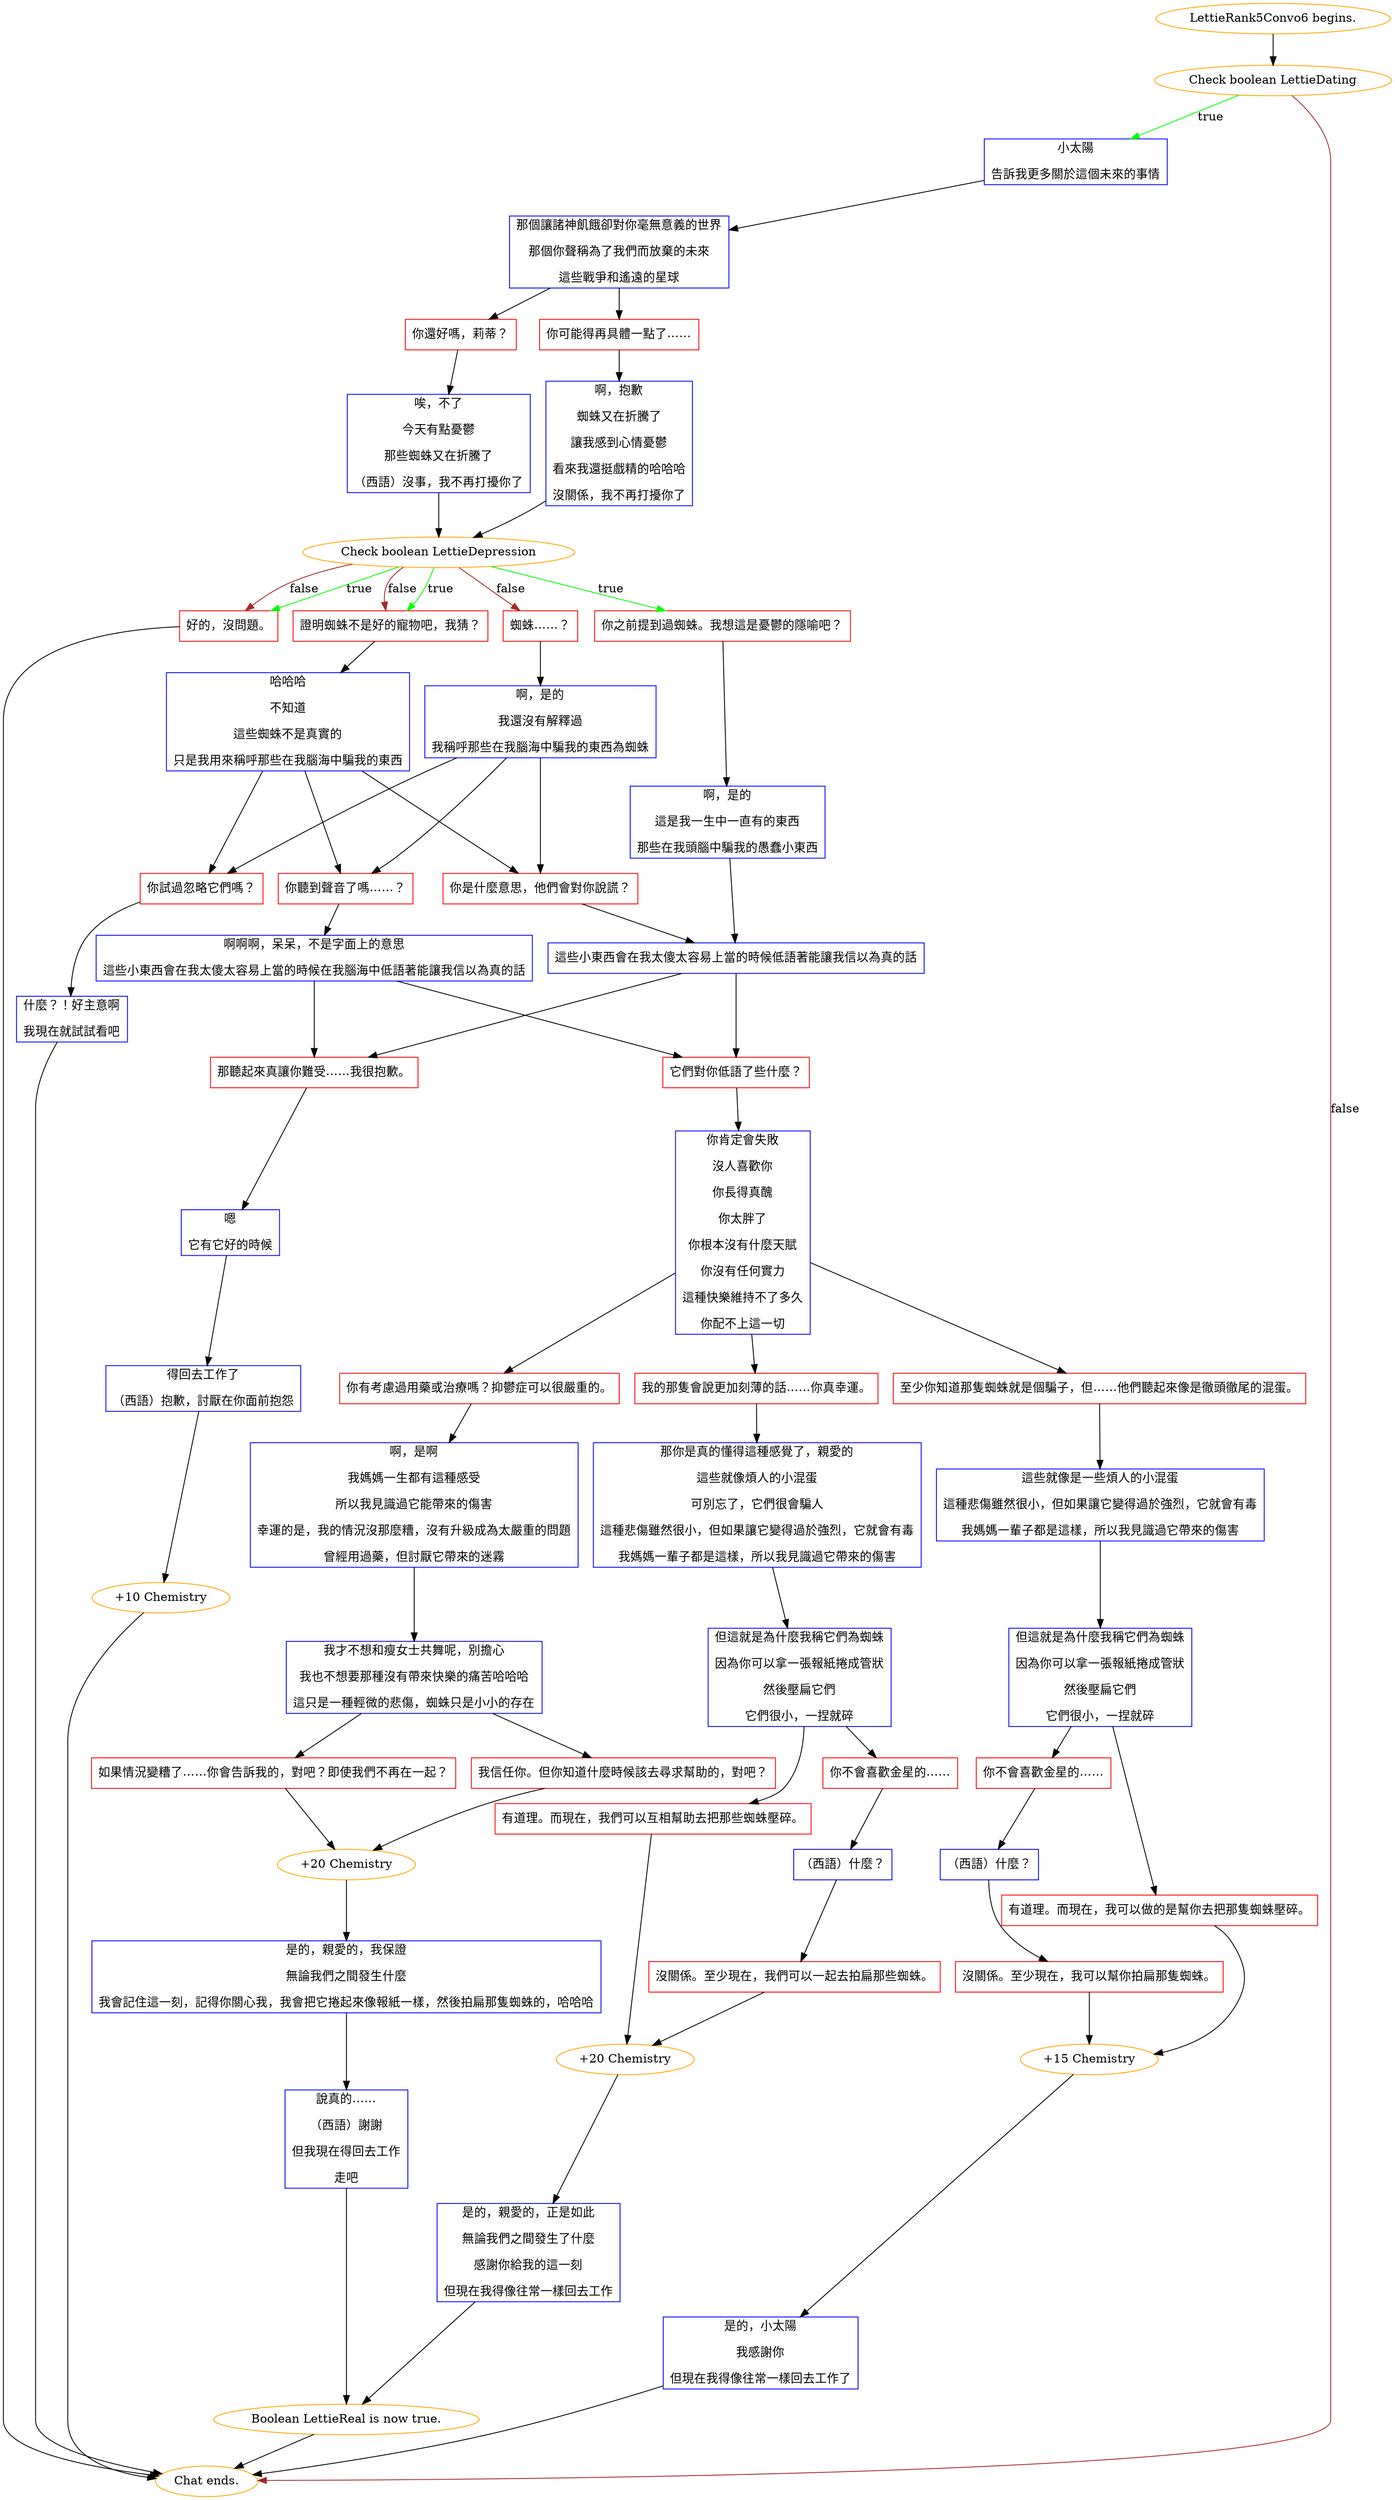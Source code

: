 digraph {
	"LettieRank5Convo6 begins." [color=orange];
		"LettieRank5Convo6 begins." -> j1229414268;
	j1229414268 [label="Check boolean LettieDating",color=orange];
		j1229414268 -> j2110913445 [label=true,color=green];
		j1229414268 -> "Chat ends." [label=false,color=brown];
	j2110913445 [label="小太陽
告訴我更多關於這個未來的事情",shape=box,color=blue];
		j2110913445 -> j883582697;
	"Chat ends." [color=orange];
	j883582697 [label="那個讓諸神飢餓卻對你毫無意義的世界
那個你聲稱為了我們而放棄的未來
這些戰爭和遙遠的星球",shape=box,color=blue];
		j883582697 -> j2463894874;
		j883582697 -> j938847432;
	j2463894874 [label="你還好嗎，莉蒂？",shape=box,color=red];
		j2463894874 -> j1843919397;
	j938847432 [label="你可能得再具體一點了……",shape=box,color=red];
		j938847432 -> j1337403614;
	j1843919397 [label="唉，不了
今天有點憂鬱
那些蜘蛛又在折騰了
（西語）沒事，我不再打擾你了",shape=box,color=blue];
		j1843919397 -> j1027157091;
	j1337403614 [label="啊，抱歉
蜘蛛又在折騰了
讓我感到心情憂鬱
看來我還挺戲精的哈哈哈
沒關係，我不再打擾你了",shape=box,color=blue];
		j1337403614 -> j1027157091;
	j1027157091 [label="Check boolean LettieDepression",color=orange];
		j1027157091 -> j722235256 [label=true,color=green];
		j1027157091 -> j2562933712 [label=true,color=green];
		j1027157091 -> j1122999364 [label=true,color=green];
		j1027157091 -> j2790468338 [label=false,color=brown];
		j1027157091 -> j2562933712 [label=false,color=brown];
		j1027157091 -> j1122999364 [label=false,color=brown];
	j722235256 [label="你之前提到過蜘蛛。我想這是憂鬱的隱喻吧？",shape=box,color=red];
		j722235256 -> j557048075;
	j2562933712 [label="證明蜘蛛不是好的寵物吧，我猜？",shape=box,color=red];
		j2562933712 -> j1005457230;
	j1122999364 [label="好的，沒問題。",shape=box,color=red];
		j1122999364 -> "Chat ends.";
	j2790468338 [label="蜘蛛……？",shape=box,color=red];
		j2790468338 -> j607640097;
	j557048075 [label="啊，是的
這是我一生中一直有的東西
那些在我頭腦中騙我的愚蠢小東西",shape=box,color=blue];
		j557048075 -> j2088910246;
	j1005457230 [label="哈哈哈
不知道
這些蜘蛛不是真實的
只是我用來稱呼那些在我腦海中騙我的東西",shape=box,color=blue];
		j1005457230 -> j4057317028;
		j1005457230 -> j666958826;
		j1005457230 -> j1513998223;
	j607640097 [label="啊，是的
我還沒有解釋過
我稱呼那些在我腦海中騙我的東西為蜘蛛",shape=box,color=blue];
		j607640097 -> j4057317028;
		j607640097 -> j666958826;
		j607640097 -> j1513998223;
	j2088910246 [label="這些小東西會在我太傻太容易上當的時候低語著能讓我信以為真的話",shape=box,color=blue];
		j2088910246 -> j2913828520;
		j2088910246 -> j1133500687;
	j4057317028 [label="你是什麼意思，他們會對你說謊？",shape=box,color=red];
		j4057317028 -> j2088910246;
	j666958826 [label="你聽到聲音了嗎……？",shape=box,color=red];
		j666958826 -> j3818210975;
	j1513998223 [label="你試過忽略它們嗎？",shape=box,color=red];
		j1513998223 -> j3587029482;
	j2913828520 [label="它們對你低語了些什麼？",shape=box,color=red];
		j2913828520 -> j2371910360;
	j1133500687 [label="那聽起來真讓你難受……我很抱歉。",shape=box,color=red];
		j1133500687 -> j1811201041;
	j3818210975 [label="啊啊啊，呆呆，不是字面上的意思
這些小東西會在我太傻太容易上當的時候在我腦海中低語著能讓我信以為真的話",shape=box,color=blue];
		j3818210975 -> j2913828520;
		j3818210975 -> j1133500687;
	j3587029482 [label="什麼？！好主意啊
我現在就試試看吧",shape=box,color=blue];
		j3587029482 -> "Chat ends.";
	j2371910360 [label="你肯定會失敗
沒人喜歡你
你長得真醜
你太胖了
你根本沒有什麼天賦
你沒有任何實力
這種快樂維持不了多久
你配不上這一切",shape=box,color=blue];
		j2371910360 -> j1657270370;
		j2371910360 -> j256906649;
		j2371910360 -> j1902486159;
	j1811201041 [label="嗯
它有它好的時候",shape=box,color=blue];
		j1811201041 -> j1946079580;
	j1657270370 [label="至少你知道那隻蜘蛛就是個騙子，但……他們聽起來像是徹頭徹尾的混蛋。",shape=box,color=red];
		j1657270370 -> j2550500872;
	j256906649 [label="我的那隻會說更加刻薄的話……你真幸運。",shape=box,color=red];
		j256906649 -> j1125400740;
	j1902486159 [label="你有考慮過用藥或治療嗎？抑鬱症可以很嚴重的。",shape=box,color=red];
		j1902486159 -> j2407152753;
	j1946079580 [label="得回去工作了
（西語）抱歉，討厭在你面前抱怨",shape=box,color=blue];
		j1946079580 -> j1933300832;
	j2550500872 [label="這些就像是一些煩人的小混蛋
這種悲傷雖然很小，但如果讓它變得過於強烈，它就會有毒
我媽媽一輩子都是這樣，所以我見識過它帶來的傷害",shape=box,color=blue];
		j2550500872 -> j1781336758;
	j1125400740 [label="那你是真的懂得這種感覺了，親愛的
這些就像煩人的小混蛋
可別忘了，它們很會騙人
這種悲傷雖然很小，但如果讓它變得過於強烈，它就會有毒
我媽媽一輩子都是這樣，所以我見識過它帶來的傷害",shape=box,color=blue];
		j1125400740 -> j3256861491;
	j2407152753 [label="啊，是啊
我媽媽一生都有這種感受
所以我見識過它能帶來的傷害
幸運的是，我的情況沒那麼糟，沒有升級成為太嚴重的問題
曾經用過藥，但討厭它帶來的迷霧",shape=box,color=blue];
		j2407152753 -> j1933725432;
	j1933300832 [label="+10 Chemistry",color=orange];
		j1933300832 -> "Chat ends.";
	j1781336758 [label="但這就是為什麼我稱它們為蜘蛛
因為你可以拿一張報紙捲成管狀
然後壓扁它們
它們很小，一捏就碎",shape=box,color=blue];
		j1781336758 -> j1673892538;
		j1781336758 -> j1593071488;
	j3256861491 [label="但這就是為什麼我稱它們為蜘蛛
因為你可以拿一張報紙捲成管狀
然後壓扁它們
它們很小，一捏就碎",shape=box,color=blue];
		j3256861491 -> j2719810000;
		j3256861491 -> j836147696;
	j1933725432 [label="我才不想和瘦女士共舞呢，別擔心
我也不想要那種沒有帶來快樂的痛苦哈哈哈
這只是一種輕微的悲傷，蜘蛛只是小小的存在",shape=box,color=blue];
		j1933725432 -> j715638042;
		j1933725432 -> j1673948548;
	j1673892538 [label="你不會喜歡金星的……",shape=box,color=red];
		j1673892538 -> j3846746413;
	j1593071488 [label="有道理。而現在，我可以做的是幫你去把那隻蜘蛛壓碎。",shape=box,color=red];
		j1593071488 -> j3658748405;
	j2719810000 [label="你不會喜歡金星的……",shape=box,color=red];
		j2719810000 -> j474888000;
	j836147696 [label="有道理。而現在，我們可以互相幫助去把那些蜘蛛壓碎。",shape=box,color=red];
		j836147696 -> j1533926221;
	j715638042 [label="我信任你。但你知道什麼時候該去尋求幫助的，對吧？",shape=box,color=red];
		j715638042 -> j1055080122;
	j1673948548 [label="如果情況變糟了……你會告訴我的，對吧？即使我們不再在一起？",shape=box,color=red];
		j1673948548 -> j1055080122;
	j3846746413 [label="（西語）什麼？",shape=box,color=blue];
		j3846746413 -> j4032007455;
	j3658748405 [label="+15 Chemistry",color=orange];
		j3658748405 -> j1759451256;
	j474888000 [label="（西語）什麼？",shape=box,color=blue];
		j474888000 -> j2631645742;
	j1533926221 [label="+20 Chemistry",color=orange];
		j1533926221 -> j3184000313;
	j1055080122 [label="+20 Chemistry",color=orange];
		j1055080122 -> j649082052;
	j4032007455 [label="沒關係。至少現在，我可以幫你拍扁那隻蜘蛛。",shape=box,color=red];
		j4032007455 -> j3658748405;
	j1759451256 [label="是的，小太陽
我感謝你
但現在我得像往常一樣回去工作了",shape=box,color=blue];
		j1759451256 -> "Chat ends.";
	j2631645742 [label="沒關係。至少現在，我們可以一起去拍扁那些蜘蛛。",shape=box,color=red];
		j2631645742 -> j1533926221;
	j3184000313 [label="是的，親愛的，正是如此
無論我們之間發生了什麼
感謝你給我的這一刻
但現在我得像往常一樣回去工作",shape=box,color=blue];
		j3184000313 -> j1472871842;
	j649082052 [label="是的，親愛的，我保證
無論我們之間發生什麼
我會記住這一刻，記得你關心我，我會把它捲起來像報紙一樣，然後拍扁那隻蜘蛛的，哈哈哈",shape=box,color=blue];
		j649082052 -> j2644050288;
	j1472871842 [label="Boolean LettieReal is now true.",color=orange];
		j1472871842 -> "Chat ends.";
	j2644050288 [label="說真的……
（西語）謝謝
但我現在得回去工作
走吧",shape=box,color=blue];
		j2644050288 -> j1472871842;
}